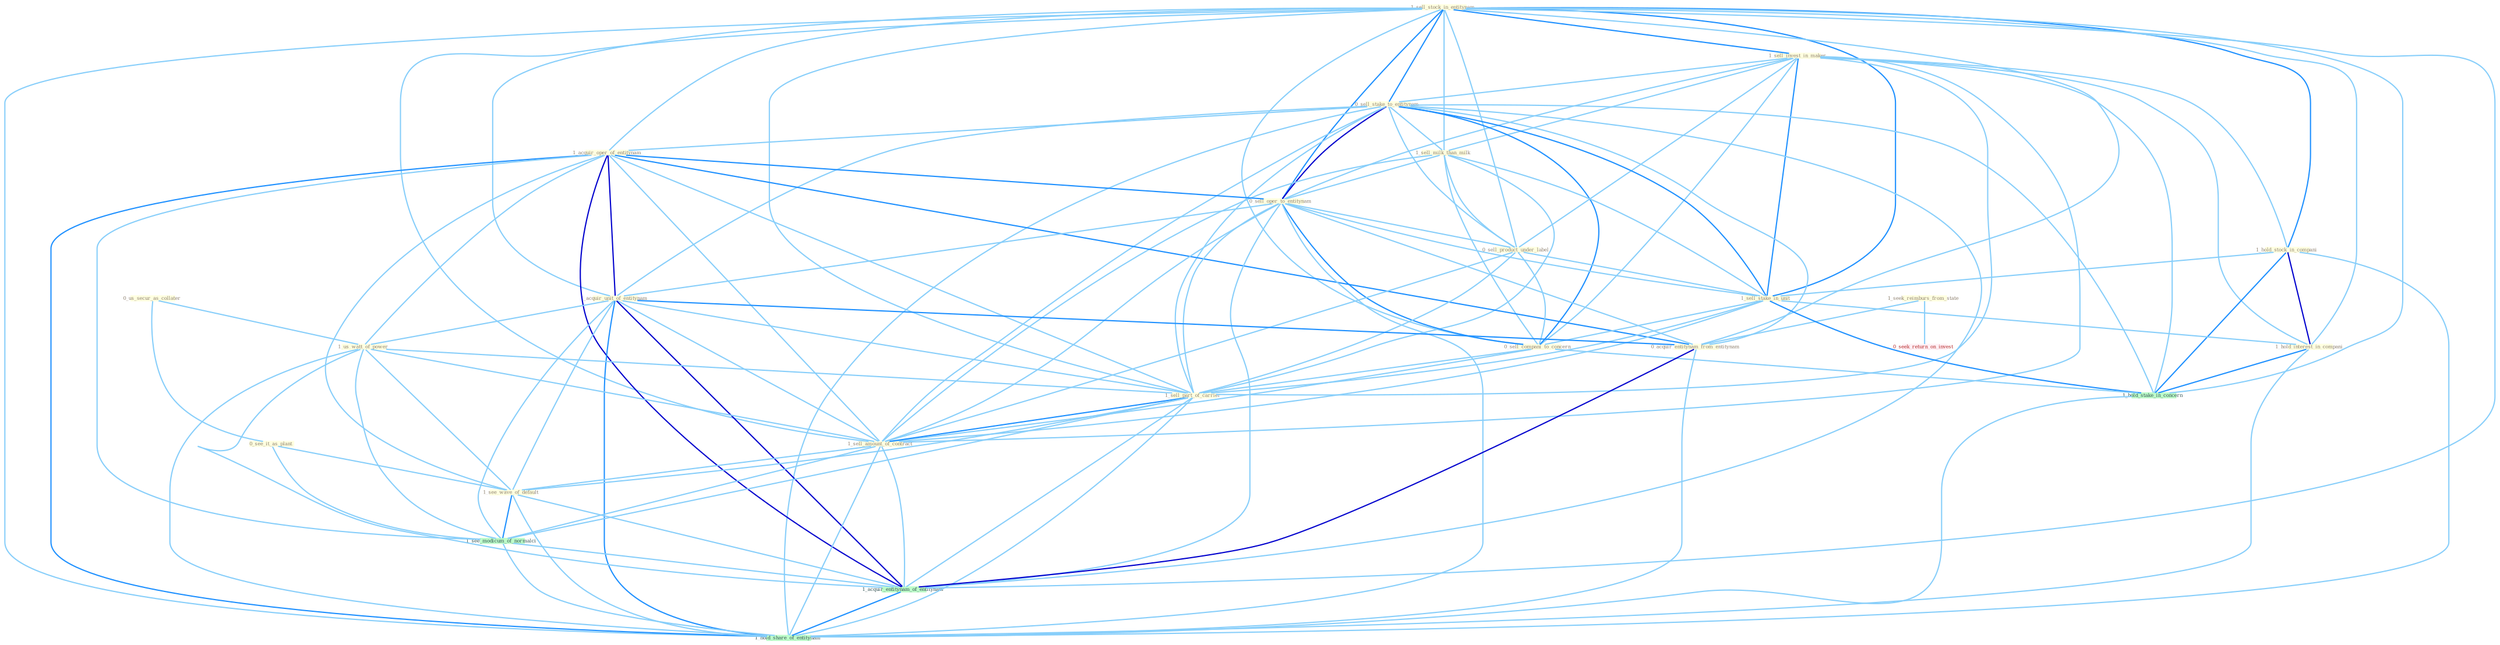 Graph G{ 
    node
    [shape=polygon,style=filled,width=.5,height=.06,color="#BDFCC9",fixedsize=true,fontsize=4,
    fontcolor="#2f4f4f"];
    {node
    [color="#ffffe0", fontcolor="#8b7d6b"] "1_seek_reimburs_from_state " "1_sell_stock_in_entitynam " "1_sell_invest_in_maker " "1_hold_stock_in_compani " "0_sell_stake_to_entitynam " "0_us_secur_as_collater " "1_sell_milk_than_milk " "1_acquir_oper_of_entitynam " "0_sell_oper_to_entitynam " "0_see_it_as_plant " "0_sell_product_under_label " "1_sell_stake_in_unit " "1_acquir_unit_of_entitynam " "0_sell_compani_to_concern " "1_us_watt_of_power " "1_sell_part_of_carrier " "1_sell_amount_of_contract " "1_hold_interest_in_compani " "0_acquir_entitynam_from_entitynam " "1_see_wave_of_default "}
{node [color="#fff0f5", fontcolor="#b22222"] "0_seek_return_on_invest "}
edge [color="#B0E2FF"];

	"1_seek_reimburs_from_state " -- "0_acquir_entitynam_from_entitynam " [w="1", color="#87cefa" ];
	"1_seek_reimburs_from_state " -- "0_seek_return_on_invest " [w="1", color="#87cefa" ];
	"1_sell_stock_in_entitynam " -- "1_sell_invest_in_maker " [w="2", color="#1e90ff" , len=0.8];
	"1_sell_stock_in_entitynam " -- "1_hold_stock_in_compani " [w="2", color="#1e90ff" , len=0.8];
	"1_sell_stock_in_entitynam " -- "0_sell_stake_to_entitynam " [w="2", color="#1e90ff" , len=0.8];
	"1_sell_stock_in_entitynam " -- "1_sell_milk_than_milk " [w="1", color="#87cefa" ];
	"1_sell_stock_in_entitynam " -- "1_acquir_oper_of_entitynam " [w="1", color="#87cefa" ];
	"1_sell_stock_in_entitynam " -- "0_sell_oper_to_entitynam " [w="2", color="#1e90ff" , len=0.8];
	"1_sell_stock_in_entitynam " -- "0_sell_product_under_label " [w="1", color="#87cefa" ];
	"1_sell_stock_in_entitynam " -- "1_sell_stake_in_unit " [w="2", color="#1e90ff" , len=0.8];
	"1_sell_stock_in_entitynam " -- "1_acquir_unit_of_entitynam " [w="1", color="#87cefa" ];
	"1_sell_stock_in_entitynam " -- "0_sell_compani_to_concern " [w="1", color="#87cefa" ];
	"1_sell_stock_in_entitynam " -- "1_sell_part_of_carrier " [w="1", color="#87cefa" ];
	"1_sell_stock_in_entitynam " -- "1_sell_amount_of_contract " [w="1", color="#87cefa" ];
	"1_sell_stock_in_entitynam " -- "1_hold_interest_in_compani " [w="1", color="#87cefa" ];
	"1_sell_stock_in_entitynam " -- "0_acquir_entitynam_from_entitynam " [w="1", color="#87cefa" ];
	"1_sell_stock_in_entitynam " -- "1_hold_stake_in_concern " [w="1", color="#87cefa" ];
	"1_sell_stock_in_entitynam " -- "1_acquir_entitynam_of_entitynam " [w="1", color="#87cefa" ];
	"1_sell_stock_in_entitynam " -- "1_hold_share_of_entitynam " [w="1", color="#87cefa" ];
	"1_sell_invest_in_maker " -- "1_hold_stock_in_compani " [w="1", color="#87cefa" ];
	"1_sell_invest_in_maker " -- "0_sell_stake_to_entitynam " [w="1", color="#87cefa" ];
	"1_sell_invest_in_maker " -- "1_sell_milk_than_milk " [w="1", color="#87cefa" ];
	"1_sell_invest_in_maker " -- "0_sell_oper_to_entitynam " [w="1", color="#87cefa" ];
	"1_sell_invest_in_maker " -- "0_sell_product_under_label " [w="1", color="#87cefa" ];
	"1_sell_invest_in_maker " -- "1_sell_stake_in_unit " [w="2", color="#1e90ff" , len=0.8];
	"1_sell_invest_in_maker " -- "0_sell_compani_to_concern " [w="1", color="#87cefa" ];
	"1_sell_invest_in_maker " -- "1_sell_part_of_carrier " [w="1", color="#87cefa" ];
	"1_sell_invest_in_maker " -- "1_sell_amount_of_contract " [w="1", color="#87cefa" ];
	"1_sell_invest_in_maker " -- "1_hold_interest_in_compani " [w="1", color="#87cefa" ];
	"1_sell_invest_in_maker " -- "1_hold_stake_in_concern " [w="1", color="#87cefa" ];
	"1_hold_stock_in_compani " -- "1_sell_stake_in_unit " [w="1", color="#87cefa" ];
	"1_hold_stock_in_compani " -- "1_hold_interest_in_compani " [w="3", color="#0000cd" , len=0.6];
	"1_hold_stock_in_compani " -- "1_hold_stake_in_concern " [w="2", color="#1e90ff" , len=0.8];
	"1_hold_stock_in_compani " -- "1_hold_share_of_entitynam " [w="1", color="#87cefa" ];
	"0_sell_stake_to_entitynam " -- "1_sell_milk_than_milk " [w="1", color="#87cefa" ];
	"0_sell_stake_to_entitynam " -- "1_acquir_oper_of_entitynam " [w="1", color="#87cefa" ];
	"0_sell_stake_to_entitynam " -- "0_sell_oper_to_entitynam " [w="3", color="#0000cd" , len=0.6];
	"0_sell_stake_to_entitynam " -- "0_sell_product_under_label " [w="1", color="#87cefa" ];
	"0_sell_stake_to_entitynam " -- "1_sell_stake_in_unit " [w="2", color="#1e90ff" , len=0.8];
	"0_sell_stake_to_entitynam " -- "1_acquir_unit_of_entitynam " [w="1", color="#87cefa" ];
	"0_sell_stake_to_entitynam " -- "0_sell_compani_to_concern " [w="2", color="#1e90ff" , len=0.8];
	"0_sell_stake_to_entitynam " -- "1_sell_part_of_carrier " [w="1", color="#87cefa" ];
	"0_sell_stake_to_entitynam " -- "1_sell_amount_of_contract " [w="1", color="#87cefa" ];
	"0_sell_stake_to_entitynam " -- "0_acquir_entitynam_from_entitynam " [w="1", color="#87cefa" ];
	"0_sell_stake_to_entitynam " -- "1_hold_stake_in_concern " [w="1", color="#87cefa" ];
	"0_sell_stake_to_entitynam " -- "1_acquir_entitynam_of_entitynam " [w="1", color="#87cefa" ];
	"0_sell_stake_to_entitynam " -- "1_hold_share_of_entitynam " [w="1", color="#87cefa" ];
	"0_us_secur_as_collater " -- "0_see_it_as_plant " [w="1", color="#87cefa" ];
	"0_us_secur_as_collater " -- "1_us_watt_of_power " [w="1", color="#87cefa" ];
	"1_sell_milk_than_milk " -- "0_sell_oper_to_entitynam " [w="1", color="#87cefa" ];
	"1_sell_milk_than_milk " -- "0_sell_product_under_label " [w="1", color="#87cefa" ];
	"1_sell_milk_than_milk " -- "1_sell_stake_in_unit " [w="1", color="#87cefa" ];
	"1_sell_milk_than_milk " -- "0_sell_compani_to_concern " [w="1", color="#87cefa" ];
	"1_sell_milk_than_milk " -- "1_sell_part_of_carrier " [w="1", color="#87cefa" ];
	"1_sell_milk_than_milk " -- "1_sell_amount_of_contract " [w="1", color="#87cefa" ];
	"1_acquir_oper_of_entitynam " -- "0_sell_oper_to_entitynam " [w="2", color="#1e90ff" , len=0.8];
	"1_acquir_oper_of_entitynam " -- "1_acquir_unit_of_entitynam " [w="3", color="#0000cd" , len=0.6];
	"1_acquir_oper_of_entitynam " -- "1_us_watt_of_power " [w="1", color="#87cefa" ];
	"1_acquir_oper_of_entitynam " -- "1_sell_part_of_carrier " [w="1", color="#87cefa" ];
	"1_acquir_oper_of_entitynam " -- "1_sell_amount_of_contract " [w="1", color="#87cefa" ];
	"1_acquir_oper_of_entitynam " -- "0_acquir_entitynam_from_entitynam " [w="2", color="#1e90ff" , len=0.8];
	"1_acquir_oper_of_entitynam " -- "1_see_wave_of_default " [w="1", color="#87cefa" ];
	"1_acquir_oper_of_entitynam " -- "1_see_modicum_of_normalci " [w="1", color="#87cefa" ];
	"1_acquir_oper_of_entitynam " -- "1_acquir_entitynam_of_entitynam " [w="3", color="#0000cd" , len=0.6];
	"1_acquir_oper_of_entitynam " -- "1_hold_share_of_entitynam " [w="2", color="#1e90ff" , len=0.8];
	"0_sell_oper_to_entitynam " -- "0_sell_product_under_label " [w="1", color="#87cefa" ];
	"0_sell_oper_to_entitynam " -- "1_sell_stake_in_unit " [w="1", color="#87cefa" ];
	"0_sell_oper_to_entitynam " -- "1_acquir_unit_of_entitynam " [w="1", color="#87cefa" ];
	"0_sell_oper_to_entitynam " -- "0_sell_compani_to_concern " [w="2", color="#1e90ff" , len=0.8];
	"0_sell_oper_to_entitynam " -- "1_sell_part_of_carrier " [w="1", color="#87cefa" ];
	"0_sell_oper_to_entitynam " -- "1_sell_amount_of_contract " [w="1", color="#87cefa" ];
	"0_sell_oper_to_entitynam " -- "0_acquir_entitynam_from_entitynam " [w="1", color="#87cefa" ];
	"0_sell_oper_to_entitynam " -- "1_acquir_entitynam_of_entitynam " [w="1", color="#87cefa" ];
	"0_sell_oper_to_entitynam " -- "1_hold_share_of_entitynam " [w="1", color="#87cefa" ];
	"0_see_it_as_plant " -- "1_see_wave_of_default " [w="1", color="#87cefa" ];
	"0_see_it_as_plant " -- "1_see_modicum_of_normalci " [w="1", color="#87cefa" ];
	"0_sell_product_under_label " -- "1_sell_stake_in_unit " [w="1", color="#87cefa" ];
	"0_sell_product_under_label " -- "0_sell_compani_to_concern " [w="1", color="#87cefa" ];
	"0_sell_product_under_label " -- "1_sell_part_of_carrier " [w="1", color="#87cefa" ];
	"0_sell_product_under_label " -- "1_sell_amount_of_contract " [w="1", color="#87cefa" ];
	"1_sell_stake_in_unit " -- "0_sell_compani_to_concern " [w="1", color="#87cefa" ];
	"1_sell_stake_in_unit " -- "1_sell_part_of_carrier " [w="1", color="#87cefa" ];
	"1_sell_stake_in_unit " -- "1_sell_amount_of_contract " [w="1", color="#87cefa" ];
	"1_sell_stake_in_unit " -- "1_hold_interest_in_compani " [w="1", color="#87cefa" ];
	"1_sell_stake_in_unit " -- "1_hold_stake_in_concern " [w="2", color="#1e90ff" , len=0.8];
	"1_acquir_unit_of_entitynam " -- "1_us_watt_of_power " [w="1", color="#87cefa" ];
	"1_acquir_unit_of_entitynam " -- "1_sell_part_of_carrier " [w="1", color="#87cefa" ];
	"1_acquir_unit_of_entitynam " -- "1_sell_amount_of_contract " [w="1", color="#87cefa" ];
	"1_acquir_unit_of_entitynam " -- "0_acquir_entitynam_from_entitynam " [w="2", color="#1e90ff" , len=0.8];
	"1_acquir_unit_of_entitynam " -- "1_see_wave_of_default " [w="1", color="#87cefa" ];
	"1_acquir_unit_of_entitynam " -- "1_see_modicum_of_normalci " [w="1", color="#87cefa" ];
	"1_acquir_unit_of_entitynam " -- "1_acquir_entitynam_of_entitynam " [w="3", color="#0000cd" , len=0.6];
	"1_acquir_unit_of_entitynam " -- "1_hold_share_of_entitynam " [w="2", color="#1e90ff" , len=0.8];
	"0_sell_compani_to_concern " -- "1_sell_part_of_carrier " [w="1", color="#87cefa" ];
	"0_sell_compani_to_concern " -- "1_sell_amount_of_contract " [w="1", color="#87cefa" ];
	"0_sell_compani_to_concern " -- "1_hold_stake_in_concern " [w="1", color="#87cefa" ];
	"1_us_watt_of_power " -- "1_sell_part_of_carrier " [w="1", color="#87cefa" ];
	"1_us_watt_of_power " -- "1_sell_amount_of_contract " [w="1", color="#87cefa" ];
	"1_us_watt_of_power " -- "1_see_wave_of_default " [w="1", color="#87cefa" ];
	"1_us_watt_of_power " -- "1_see_modicum_of_normalci " [w="1", color="#87cefa" ];
	"1_us_watt_of_power " -- "1_acquir_entitynam_of_entitynam " [w="1", color="#87cefa" ];
	"1_us_watt_of_power " -- "1_hold_share_of_entitynam " [w="1", color="#87cefa" ];
	"1_sell_part_of_carrier " -- "1_sell_amount_of_contract " [w="2", color="#1e90ff" , len=0.8];
	"1_sell_part_of_carrier " -- "1_see_wave_of_default " [w="1", color="#87cefa" ];
	"1_sell_part_of_carrier " -- "1_see_modicum_of_normalci " [w="1", color="#87cefa" ];
	"1_sell_part_of_carrier " -- "1_acquir_entitynam_of_entitynam " [w="1", color="#87cefa" ];
	"1_sell_part_of_carrier " -- "1_hold_share_of_entitynam " [w="1", color="#87cefa" ];
	"1_sell_amount_of_contract " -- "1_see_wave_of_default " [w="1", color="#87cefa" ];
	"1_sell_amount_of_contract " -- "1_see_modicum_of_normalci " [w="1", color="#87cefa" ];
	"1_sell_amount_of_contract " -- "1_acquir_entitynam_of_entitynam " [w="1", color="#87cefa" ];
	"1_sell_amount_of_contract " -- "1_hold_share_of_entitynam " [w="1", color="#87cefa" ];
	"1_hold_interest_in_compani " -- "1_hold_stake_in_concern " [w="2", color="#1e90ff" , len=0.8];
	"1_hold_interest_in_compani " -- "1_hold_share_of_entitynam " [w="1", color="#87cefa" ];
	"0_acquir_entitynam_from_entitynam " -- "1_acquir_entitynam_of_entitynam " [w="3", color="#0000cd" , len=0.6];
	"0_acquir_entitynam_from_entitynam " -- "1_hold_share_of_entitynam " [w="1", color="#87cefa" ];
	"1_see_wave_of_default " -- "1_see_modicum_of_normalci " [w="2", color="#1e90ff" , len=0.8];
	"1_see_wave_of_default " -- "1_acquir_entitynam_of_entitynam " [w="1", color="#87cefa" ];
	"1_see_wave_of_default " -- "1_hold_share_of_entitynam " [w="1", color="#87cefa" ];
	"1_hold_stake_in_concern " -- "1_hold_share_of_entitynam " [w="1", color="#87cefa" ];
	"1_see_modicum_of_normalci " -- "1_acquir_entitynam_of_entitynam " [w="1", color="#87cefa" ];
	"1_see_modicum_of_normalci " -- "1_hold_share_of_entitynam " [w="1", color="#87cefa" ];
	"1_acquir_entitynam_of_entitynam " -- "1_hold_share_of_entitynam " [w="2", color="#1e90ff" , len=0.8];
}